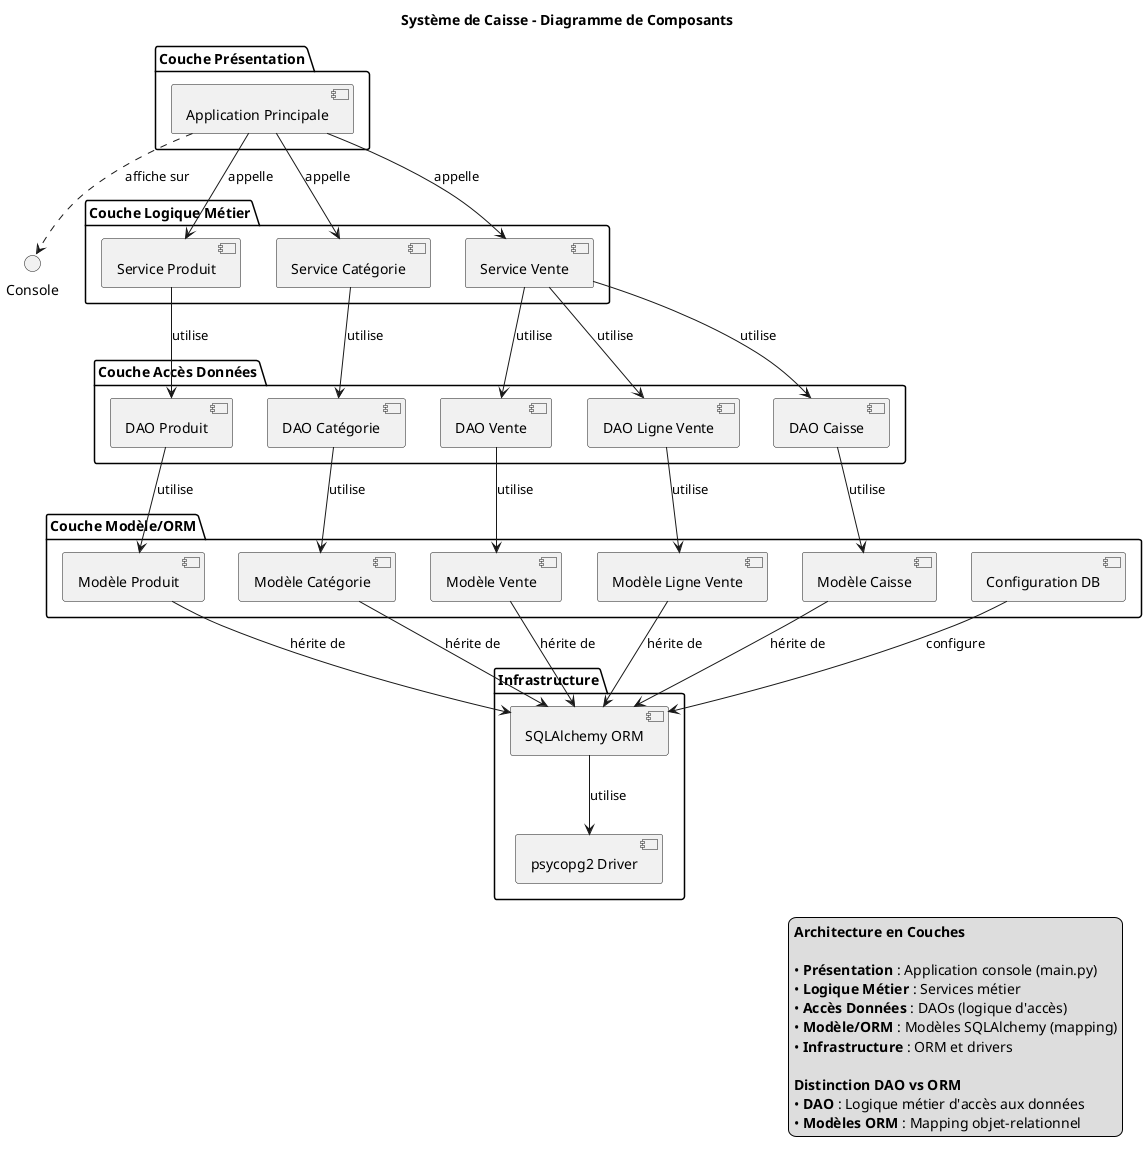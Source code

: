 @startuml Diagramme de Composants - Système de Caisse

!define RECTANGLE class

' Définition des packages/couches
package "Couche Présentation" as presentation {
  component [Application Principale] as app
}

package "Couche Logique Métier" as business {
  component [Service Produit] as produit_service
  component [Service Catégorie] as categorie_service  
  component [Service Vente] as vente_service
}

package "Couche Accès Données" as data_access {
  component [DAO Produit] as produit_dao
  component [DAO Catégorie] as categorie_dao
  component [DAO Vente] as vente_dao
  component [DAO Ligne Vente] as ligne_vente_dao
  component [DAO Caisse] as caisse_dao
}

package "Couche Modèle/ORM" as model {
  component [Modèle Produit] as model_produit
  component [Modèle Catégorie] as model_categorie
  component [Modèle Vente] as model_vente
  component [Modèle Ligne Vente] as model_ligne_vente
  component [Modèle Caisse] as model_caisse
  component [Configuration DB] as db_config
}

package "Infrastructure" as infrastructure {
  component [SQLAlchemy ORM] as orm
  component [psycopg2 Driver] as driver
}



' Relations entre composants
app --> produit_service : appelle
app --> categorie_service : appelle
app --> vente_service : appelle

produit_service --> produit_dao : utilise
categorie_service --> categorie_dao : utilise
vente_service --> vente_dao : utilise
vente_service --> ligne_vente_dao : utilise
vente_service --> caisse_dao : utilise

produit_dao --> model_produit : utilise
categorie_dao --> model_categorie : utilise
vente_dao --> model_vente : utilise
ligne_vente_dao --> model_ligne_vente : utilise
caisse_dao --> model_caisse : utilise

model_produit --> orm : hérite de
model_categorie --> orm : hérite de
model_vente --> orm : hérite de
model_ligne_vente --> orm : hérite de
model_caisse --> orm : hérite de
db_config --> orm : configure
orm --> driver : utilise



' Interfaces externes
interface "Console" as console

app ..> console : affiche sur



' Titre et légende
title Système de Caisse - Diagramme de Composants

legend right
  <b>Architecture en Couches</b>
  
  • <b>Présentation</b> : Application console (main.py)
  • <b>Logique Métier</b> : Services métier
  • <b>Accès Données</b> : DAOs (logique d'accès)
  • <b>Modèle/ORM</b> : Modèles SQLAlchemy (mapping)
  • <b>Infrastructure</b> : ORM et drivers
  
  <b>Distinction DAO vs ORM</b>
  • <b>DAO</b> : Logique métier d'accès aux données
  • <b>Modèles ORM</b> : Mapping objet-relationnel
endlegend

@enduml 